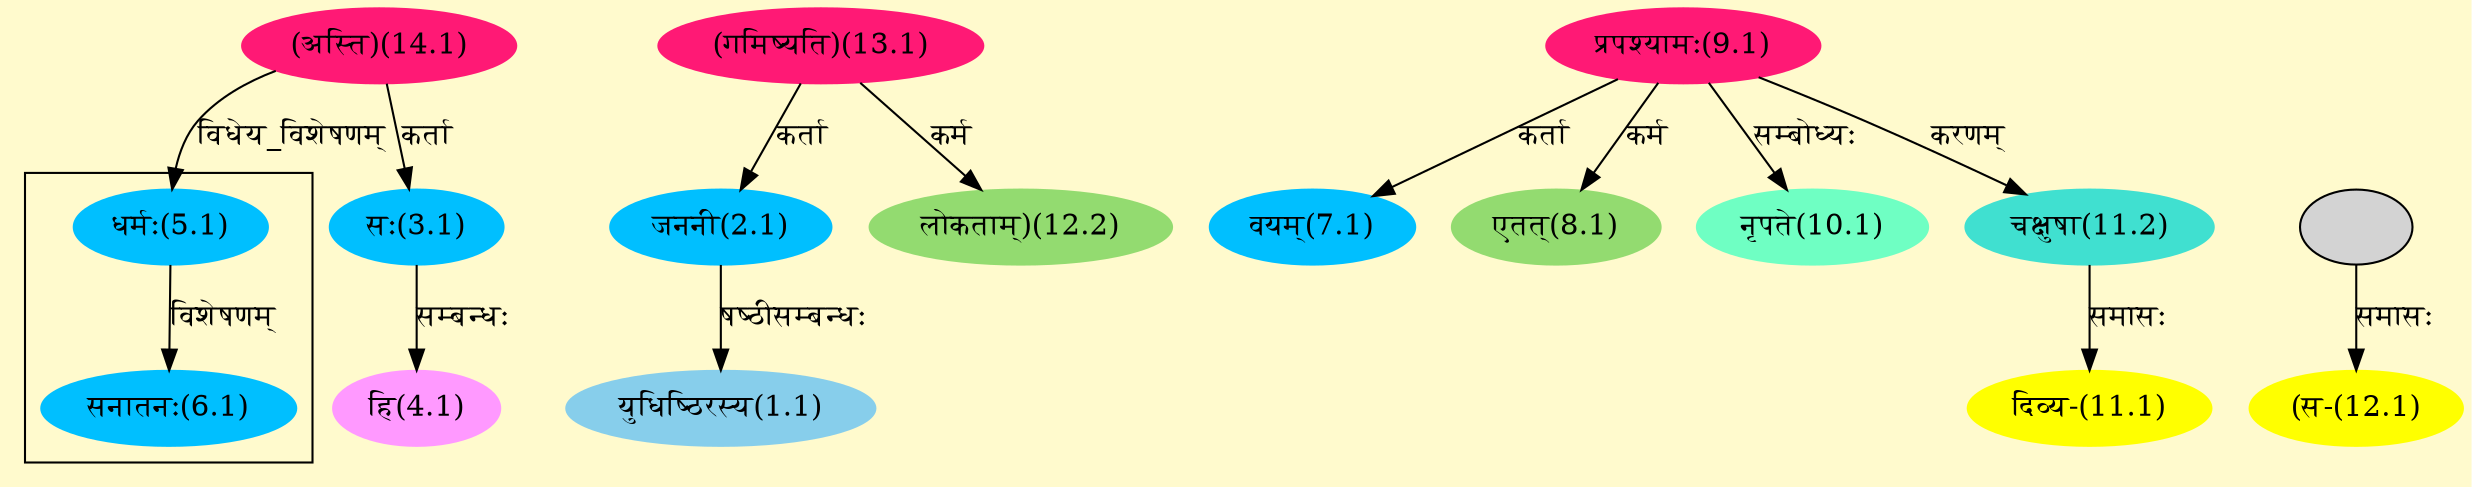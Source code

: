digraph G{
rankdir=BT;
 compound=true;
 bgcolor="lemonchiffon1";

subgraph cluster_1{
Node6_1 [style=filled, color="#00BFFF" label = "सनातनः(6.1)"]
Node5_1 [style=filled, color="#00BFFF" label = "धर्मः(5.1)"]

}
Node1_1 [style=filled, color="#87CEEB" label = "युधिष्ठिरस्य(1.1)"]
Node2_1 [style=filled, color="#00BFFF" label = "जननी(2.1)"]
Node13_1 [style=filled, color="#FF1975" label = "(गमिष्यति)(13.1)"]
Node3_1 [style=filled, color="#00BFFF" label = "सः(3.1)"]
Node14_1 [style=filled, color="#FF1975" label = "(अस्ति)(14.1)"]
Node4_1 [style=filled, color="#FF99FF" label = "हि(4.1)"]
Node5_1 [style=filled, color="#00BFFF" label = "धर्मः(5.1)"]
Node7_1 [style=filled, color="#00BFFF" label = "वयम्(7.1)"]
Node9_1 [style=filled, color="#FF1975" label = "प्रपश्यामः(9.1)"]
Node8_1 [style=filled, color="#93DB70" label = "एतत्(8.1)"]
Node [style=filled, color="" label = "()"]
Node10_1 [style=filled, color="#6FFFC3" label = "नृपते(10.1)"]
Node11_1 [style=filled, color="#FFFF00" label = "दिव्य-(11.1)"]
Node11_2 [style=filled, color="#40E0D0" label = "चक्षुषा(11.2)"]
Node12_1 [style=filled, color="#FFFF00" label = "(स-(12.1)"]
Node8_2 [style=filled, color="" label = ""]
Node12_2 [style=filled, color="#93DB70" label = "लोकताम्)(12.2)"]
/* Start of Relations section */

Node1_1 -> Node2_1 [  label="षष्ठीसम्बन्धः"  dir="back" ]
Node2_1 -> Node13_1 [  label="कर्ता"  dir="back" ]
Node3_1 -> Node14_1 [  label="कर्ता"  dir="back" ]
Node4_1 -> Node3_1 [  label="सम्बन्धः"  dir="back" ]
Node5_1 -> Node14_1 [  label="विधेय_विशेषणम्"  dir="back" ]
Node6_1 -> Node5_1 [  label="विशेषणम्"  dir="back" ]
Node7_1 -> Node9_1 [  label="कर्ता"  dir="back" ]
Node8_1 -> Node9_1 [  label="कर्म"  dir="back" ]
Node10_1 -> Node9_1 [  label="सम्बोध्यः"  dir="back" ]
Node11_1 -> Node11_2 [  label="समासः"  dir="back" ]
Node11_2 -> Node9_1 [  label="करणम्"  dir="back" ]
Node12_1 -> Node8_2 [  label="समासः"  dir="back" ]
Node12_2 -> Node13_1 [  label="कर्म"  dir="back" ]
}
